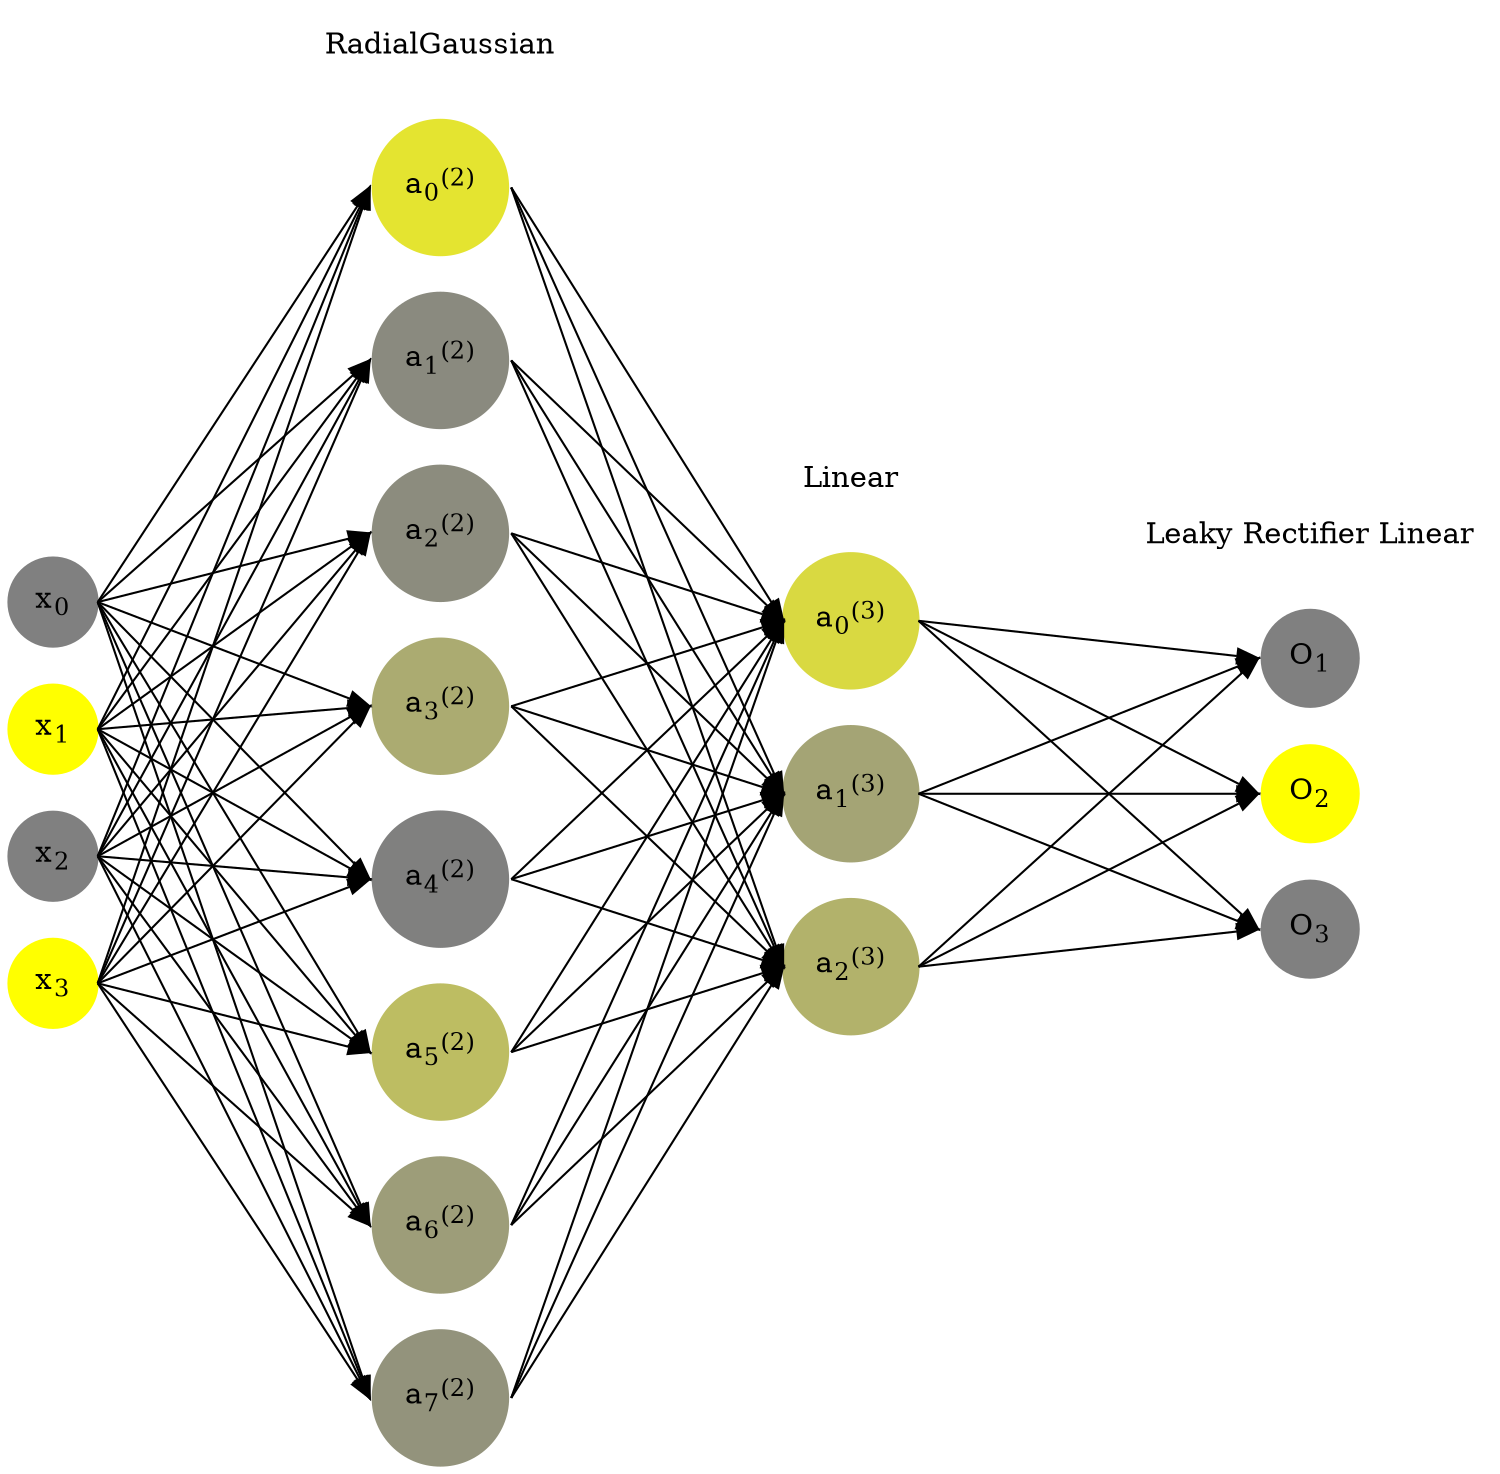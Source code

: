 digraph G {
	rankdir = LR;
	splines=false;
	edge[style=invis];
	ranksep= 1.4;
	{
	node [shape=circle, color="0.1667, 0.0, 0.5", style=filled, fillcolor="0.1667, 0.0, 0.5"];
	x0 [label=<x<sub>0</sub>>];
	}
	{
	node [shape=circle, color="0.1667, 1.0, 1.0", style=filled, fillcolor="0.1667, 1.0, 1.0"];
	x1 [label=<x<sub>1</sub>>];
	}
	{
	node [shape=circle, color="0.1667, 0.0, 0.5", style=filled, fillcolor="0.1667, 0.0, 0.5"];
	x2 [label=<x<sub>2</sub>>];
	}
	{
	node [shape=circle, color="0.1667, 1.0, 1.0", style=filled, fillcolor="0.1667, 1.0, 1.0"];
	x3 [label=<x<sub>3</sub>>];
	}
	{
	node [shape=circle, color="0.1667, 0.788716, 0.894358", style=filled, fillcolor="0.1667, 0.788716, 0.894358"];
	a02 [label=<a<sub>0</sub><sup>(2)</sup>>];
	}
	{
	node [shape=circle, color="0.1667, 0.078721, 0.539361", style=filled, fillcolor="0.1667, 0.078721, 0.539361"];
	a12 [label=<a<sub>1</sub><sup>(2)</sup>>];
	}
	{
	node [shape=circle, color="0.1667, 0.099238, 0.549619", style=filled, fillcolor="0.1667, 0.099238, 0.549619"];
	a22 [label=<a<sub>2</sub><sup>(2)</sup>>];
	}
	{
	node [shape=circle, color="0.1667, 0.338906, 0.669453", style=filled, fillcolor="0.1667, 0.338906, 0.669453"];
	a32 [label=<a<sub>3</sub><sup>(2)</sup>>];
	}
	{
	node [shape=circle, color="0.1667, 0.001613, 0.500806", style=filled, fillcolor="0.1667, 0.001613, 0.500806"];
	a42 [label=<a<sub>4</sub><sup>(2)</sup>>];
	}
	{
	node [shape=circle, color="0.1667, 0.483142, 0.741571", style=filled, fillcolor="0.1667, 0.483142, 0.741571"];
	a52 [label=<a<sub>5</sub><sup>(2)</sup>>];
	}
	{
	node [shape=circle, color="0.1667, 0.231952, 0.615976", style=filled, fillcolor="0.1667, 0.231952, 0.615976"];
	a62 [label=<a<sub>6</sub><sup>(2)</sup>>];
	}
	{
	node [shape=circle, color="0.1667, 0.153143, 0.576571", style=filled, fillcolor="0.1667, 0.153143, 0.576571"];
	a72 [label=<a<sub>7</sub><sup>(2)</sup>>];
	}
	{
	node [shape=circle, color="0.1667, 0.696457, 0.848229", style=filled, fillcolor="0.1667, 0.696457, 0.848229"];
	a03 [label=<a<sub>0</sub><sup>(3)</sup>>];
	}
	{
	node [shape=circle, color="0.1667, 0.288624, 0.644312", style=filled, fillcolor="0.1667, 0.288624, 0.644312"];
	a13 [label=<a<sub>1</sub><sup>(3)</sup>>];
	}
	{
	node [shape=circle, color="0.1667, 0.396739, 0.698370", style=filled, fillcolor="0.1667, 0.396739, 0.698370"];
	a23 [label=<a<sub>2</sub><sup>(3)</sup>>];
	}
	{
	node [shape=circle, color="0.1667, 0.0, 0.5", style=filled, fillcolor="0.1667, 0.0, 0.5"];
	O1 [label=<O<sub>1</sub>>];
	}
	{
	node [shape=circle, color="0.1667, 1.0, 1.0", style=filled, fillcolor="0.1667, 1.0, 1.0"];
	O2 [label=<O<sub>2</sub>>];
	}
	{
	node [shape=circle, color="0.1667, 0.0, 0.5", style=filled, fillcolor="0.1667, 0.0, 0.5"];
	O3 [label=<O<sub>3</sub>>];
	}
	{
	rank=same;
	x0->x1->x2->x3;
	}
	{
	rank=same;
	a02->a12->a22->a32->a42->a52->a62->a72;
	}
	{
	rank=same;
	a03->a13->a23;
	}
	{
	rank=same;
	O1->O2->O3;
	}
	l1 [shape=plaintext,label="RadialGaussian"];
	l1->a02;
	{rank=same; l1;a02};
	l2 [shape=plaintext,label="Linear"];
	l2->a03;
	{rank=same; l2;a03};
	l3 [shape=plaintext,label="Leaky Rectifier Linear"];
	l3->O1;
	{rank=same; l3;O1};
edge[style=solid, tailport=e, headport=w];
	{x0;x1;x2;x3} -> {a02;a12;a22;a32;a42;a52;a62;a72};
	{a02;a12;a22;a32;a42;a52;a62;a72} -> {a03;a13;a23};
	{a03;a13;a23} -> {O1,O2,O3};
}